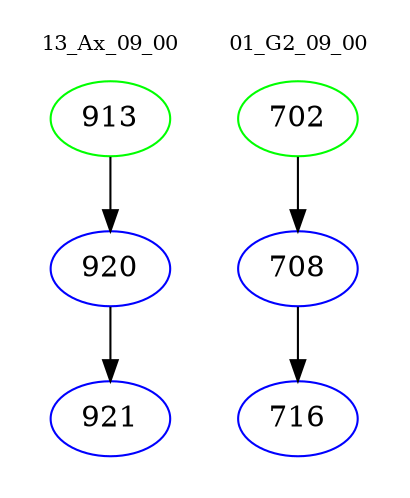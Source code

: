 digraph{
subgraph cluster_0 {
color = white
label = "13_Ax_09_00";
fontsize=10;
T0_913 [label="913", color="green"]
T0_913 -> T0_920 [color="black"]
T0_920 [label="920", color="blue"]
T0_920 -> T0_921 [color="black"]
T0_921 [label="921", color="blue"]
}
subgraph cluster_1 {
color = white
label = "01_G2_09_00";
fontsize=10;
T1_702 [label="702", color="green"]
T1_702 -> T1_708 [color="black"]
T1_708 [label="708", color="blue"]
T1_708 -> T1_716 [color="black"]
T1_716 [label="716", color="blue"]
}
}
